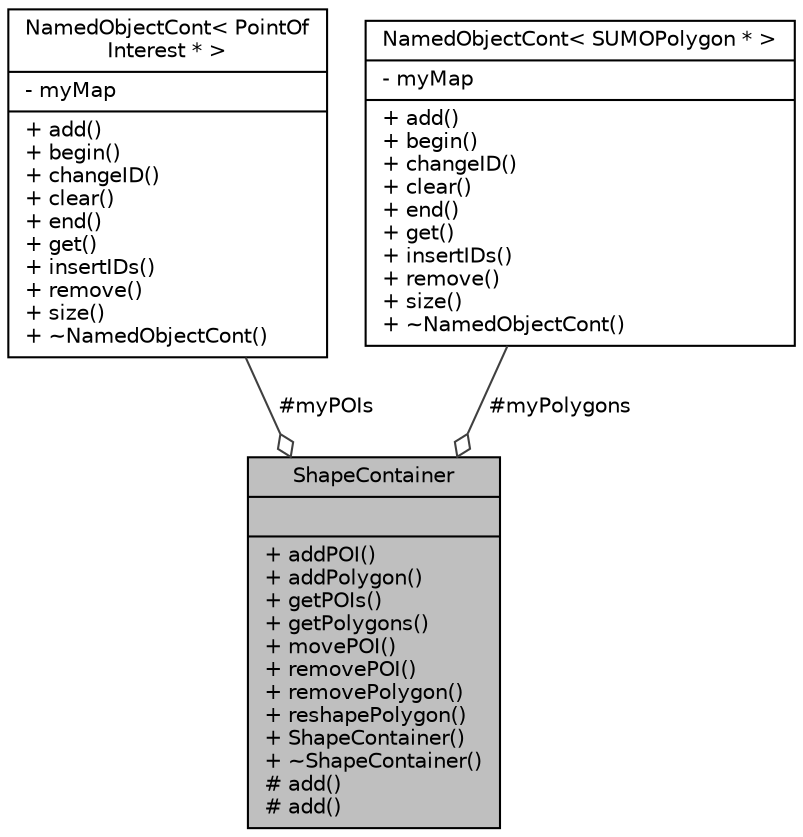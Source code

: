 digraph "ShapeContainer"
{
  edge [fontname="Helvetica",fontsize="10",labelfontname="Helvetica",labelfontsize="10"];
  node [fontname="Helvetica",fontsize="10",shape=record];
  Node4 [label="{ShapeContainer\n||+ addPOI()\l+ addPolygon()\l+ getPOIs()\l+ getPolygons()\l+ movePOI()\l+ removePOI()\l+ removePolygon()\l+ reshapePolygon()\l+ ShapeContainer()\l+ ~ShapeContainer()\l# add()\l# add()\l}",height=0.2,width=0.4,color="black", fillcolor="grey75", style="filled", fontcolor="black"];
  Node5 -> Node4 [color="grey25",fontsize="10",style="solid",label=" #myPOIs" ,arrowhead="odiamond",fontname="Helvetica"];
  Node5 [label="{NamedObjectCont\< PointOf\lInterest * \>\n|- myMap\l|+ add()\l+ begin()\l+ changeID()\l+ clear()\l+ end()\l+ get()\l+ insertIDs()\l+ remove()\l+ size()\l+ ~NamedObjectCont()\l}",height=0.2,width=0.4,color="black", fillcolor="white", style="filled",URL="$d2/d4d/class_named_object_cont.html"];
  Node6 -> Node4 [color="grey25",fontsize="10",style="solid",label=" #myPolygons" ,arrowhead="odiamond",fontname="Helvetica"];
  Node6 [label="{NamedObjectCont\< SUMOPolygon * \>\n|- myMap\l|+ add()\l+ begin()\l+ changeID()\l+ clear()\l+ end()\l+ get()\l+ insertIDs()\l+ remove()\l+ size()\l+ ~NamedObjectCont()\l}",height=0.2,width=0.4,color="black", fillcolor="white", style="filled",URL="$d2/d4d/class_named_object_cont.html"];
}
